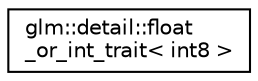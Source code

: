 digraph "Graphical Class Hierarchy"
{
  edge [fontname="Helvetica",fontsize="10",labelfontname="Helvetica",labelfontsize="10"];
  node [fontname="Helvetica",fontsize="10",shape=record];
  rankdir="LR";
  Node1 [label="glm::detail::float\l_or_int_trait\< int8 \>",height=0.2,width=0.4,color="black", fillcolor="white", style="filled",URL="$structglm_1_1detail_1_1float__or__int__trait_3_01int8_01_4.html"];
}
